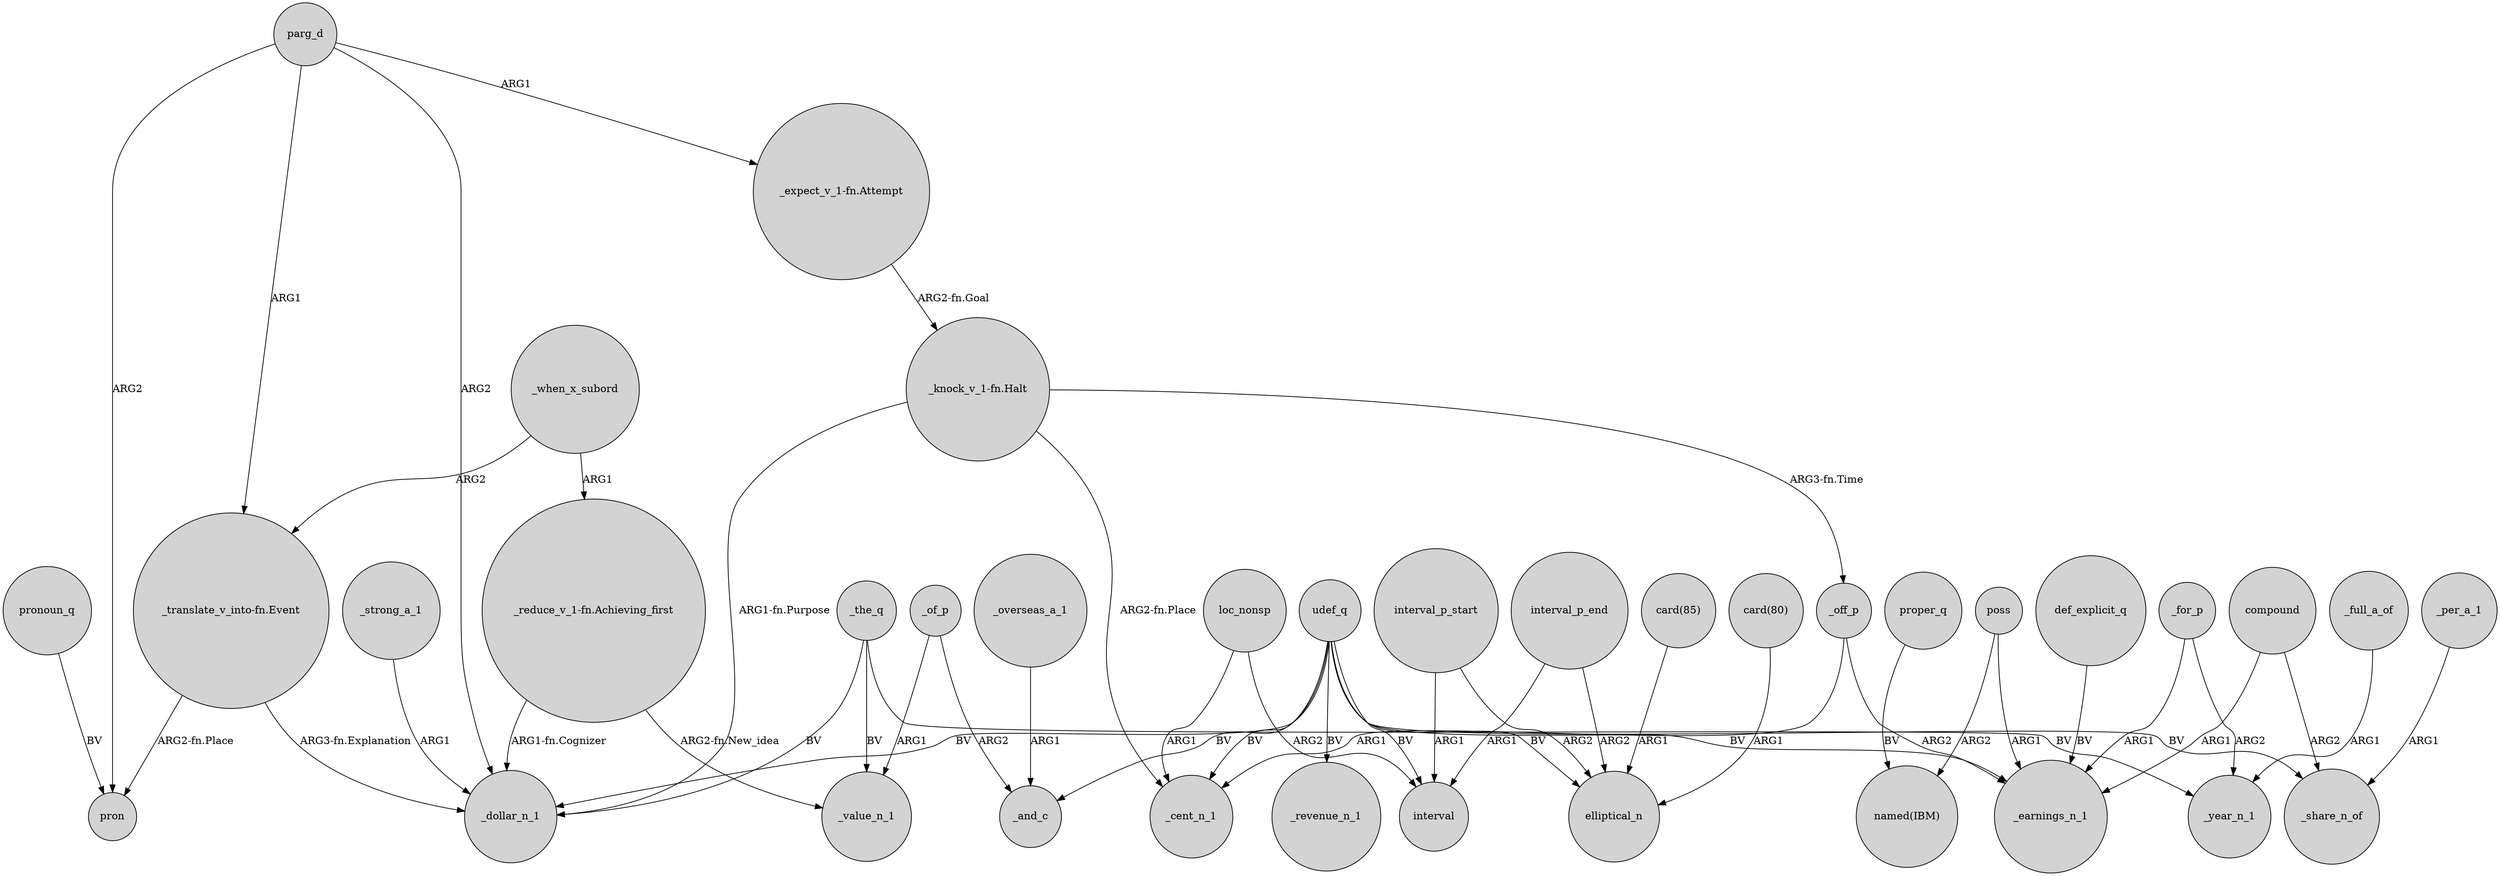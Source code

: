 digraph {
	node [shape=circle style=filled]
	parg_d -> _dollar_n_1 [label=ARG2]
	loc_nonsp -> _cent_n_1 [label=ARG1]
	loc_nonsp -> interval [label=ARG2]
	"_translate_v_into-fn.Event" -> _dollar_n_1 [label="ARG3-fn.Explanation"]
	interval_p_end -> elliptical_n [label=ARG2]
	_of_p -> _and_c [label=ARG2]
	"card(85)" -> elliptical_n [label=ARG1]
	"card(80)" -> elliptical_n [label=ARG1]
	_full_a_of -> _year_n_1 [label=ARG1]
	poss -> "named(IBM)" [label=ARG2]
	interval_p_start -> elliptical_n [label=ARG2]
	parg_d -> pron [label=ARG2]
	udef_q -> interval [label=BV]
	proper_q -> "named(IBM)" [label=BV]
	_the_q -> _dollar_n_1 [label=BV]
	"_reduce_v_1-fn.Achieving_first" -> _value_n_1 [label="ARG2-fn.New_idea"]
	"_knock_v_1-fn.Halt" -> _cent_n_1 [label="ARG2-fn.Place"]
	parg_d -> "_translate_v_into-fn.Event" [label=ARG1]
	udef_q -> _and_c [label=BV]
	_overseas_a_1 -> _and_c [label=ARG1]
	udef_q -> _cent_n_1 [label=BV]
	interval_p_start -> interval [label=ARG1]
	"_knock_v_1-fn.Halt" -> _dollar_n_1 [label="ARG1-fn.Purpose"]
	udef_q -> _revenue_n_1 [label=BV]
	pronoun_q -> pron [label=BV]
	_when_x_subord -> "_reduce_v_1-fn.Achieving_first" [label=ARG1]
	udef_q -> _earnings_n_1 [label=BV]
	_the_q -> _year_n_1 [label=BV]
	udef_q -> _share_n_of [label=BV]
	def_explicit_q -> _earnings_n_1 [label=BV]
	udef_q -> _dollar_n_1 [label=BV]
	poss -> _earnings_n_1 [label=ARG1]
	"_reduce_v_1-fn.Achieving_first" -> _dollar_n_1 [label="ARG1-fn.Cognizer"]
	_the_q -> _value_n_1 [label=BV]
	_of_p -> _value_n_1 [label=ARG1]
	interval_p_end -> interval [label=ARG1]
	compound -> _share_n_of [label=ARG2]
	_when_x_subord -> "_translate_v_into-fn.Event" [label=ARG2]
	_strong_a_1 -> _dollar_n_1 [label=ARG1]
	_for_p -> _earnings_n_1 [label=ARG1]
	_for_p -> _year_n_1 [label=ARG2]
	compound -> _earnings_n_1 [label=ARG1]
	udef_q -> elliptical_n [label=BV]
	_off_p -> _cent_n_1 [label=ARG1]
	_off_p -> _earnings_n_1 [label=ARG2]
	_per_a_1 -> _share_n_of [label=ARG1]
	"_translate_v_into-fn.Event" -> pron [label="ARG2-fn.Place"]
	"_expect_v_1-fn.Attempt" -> "_knock_v_1-fn.Halt" [label="ARG2-fn.Goal"]
	"_knock_v_1-fn.Halt" -> _off_p [label="ARG3-fn.Time"]
	parg_d -> "_expect_v_1-fn.Attempt" [label=ARG1]
}
